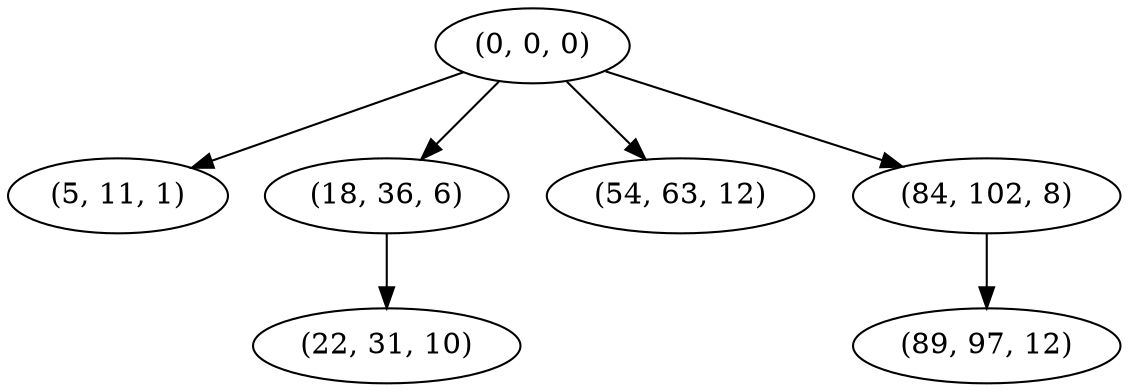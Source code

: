 digraph tree {
    "(0, 0, 0)";
    "(5, 11, 1)";
    "(18, 36, 6)";
    "(22, 31, 10)";
    "(54, 63, 12)";
    "(84, 102, 8)";
    "(89, 97, 12)";
    "(0, 0, 0)" -> "(5, 11, 1)";
    "(0, 0, 0)" -> "(18, 36, 6)";
    "(0, 0, 0)" -> "(54, 63, 12)";
    "(0, 0, 0)" -> "(84, 102, 8)";
    "(18, 36, 6)" -> "(22, 31, 10)";
    "(84, 102, 8)" -> "(89, 97, 12)";
}
